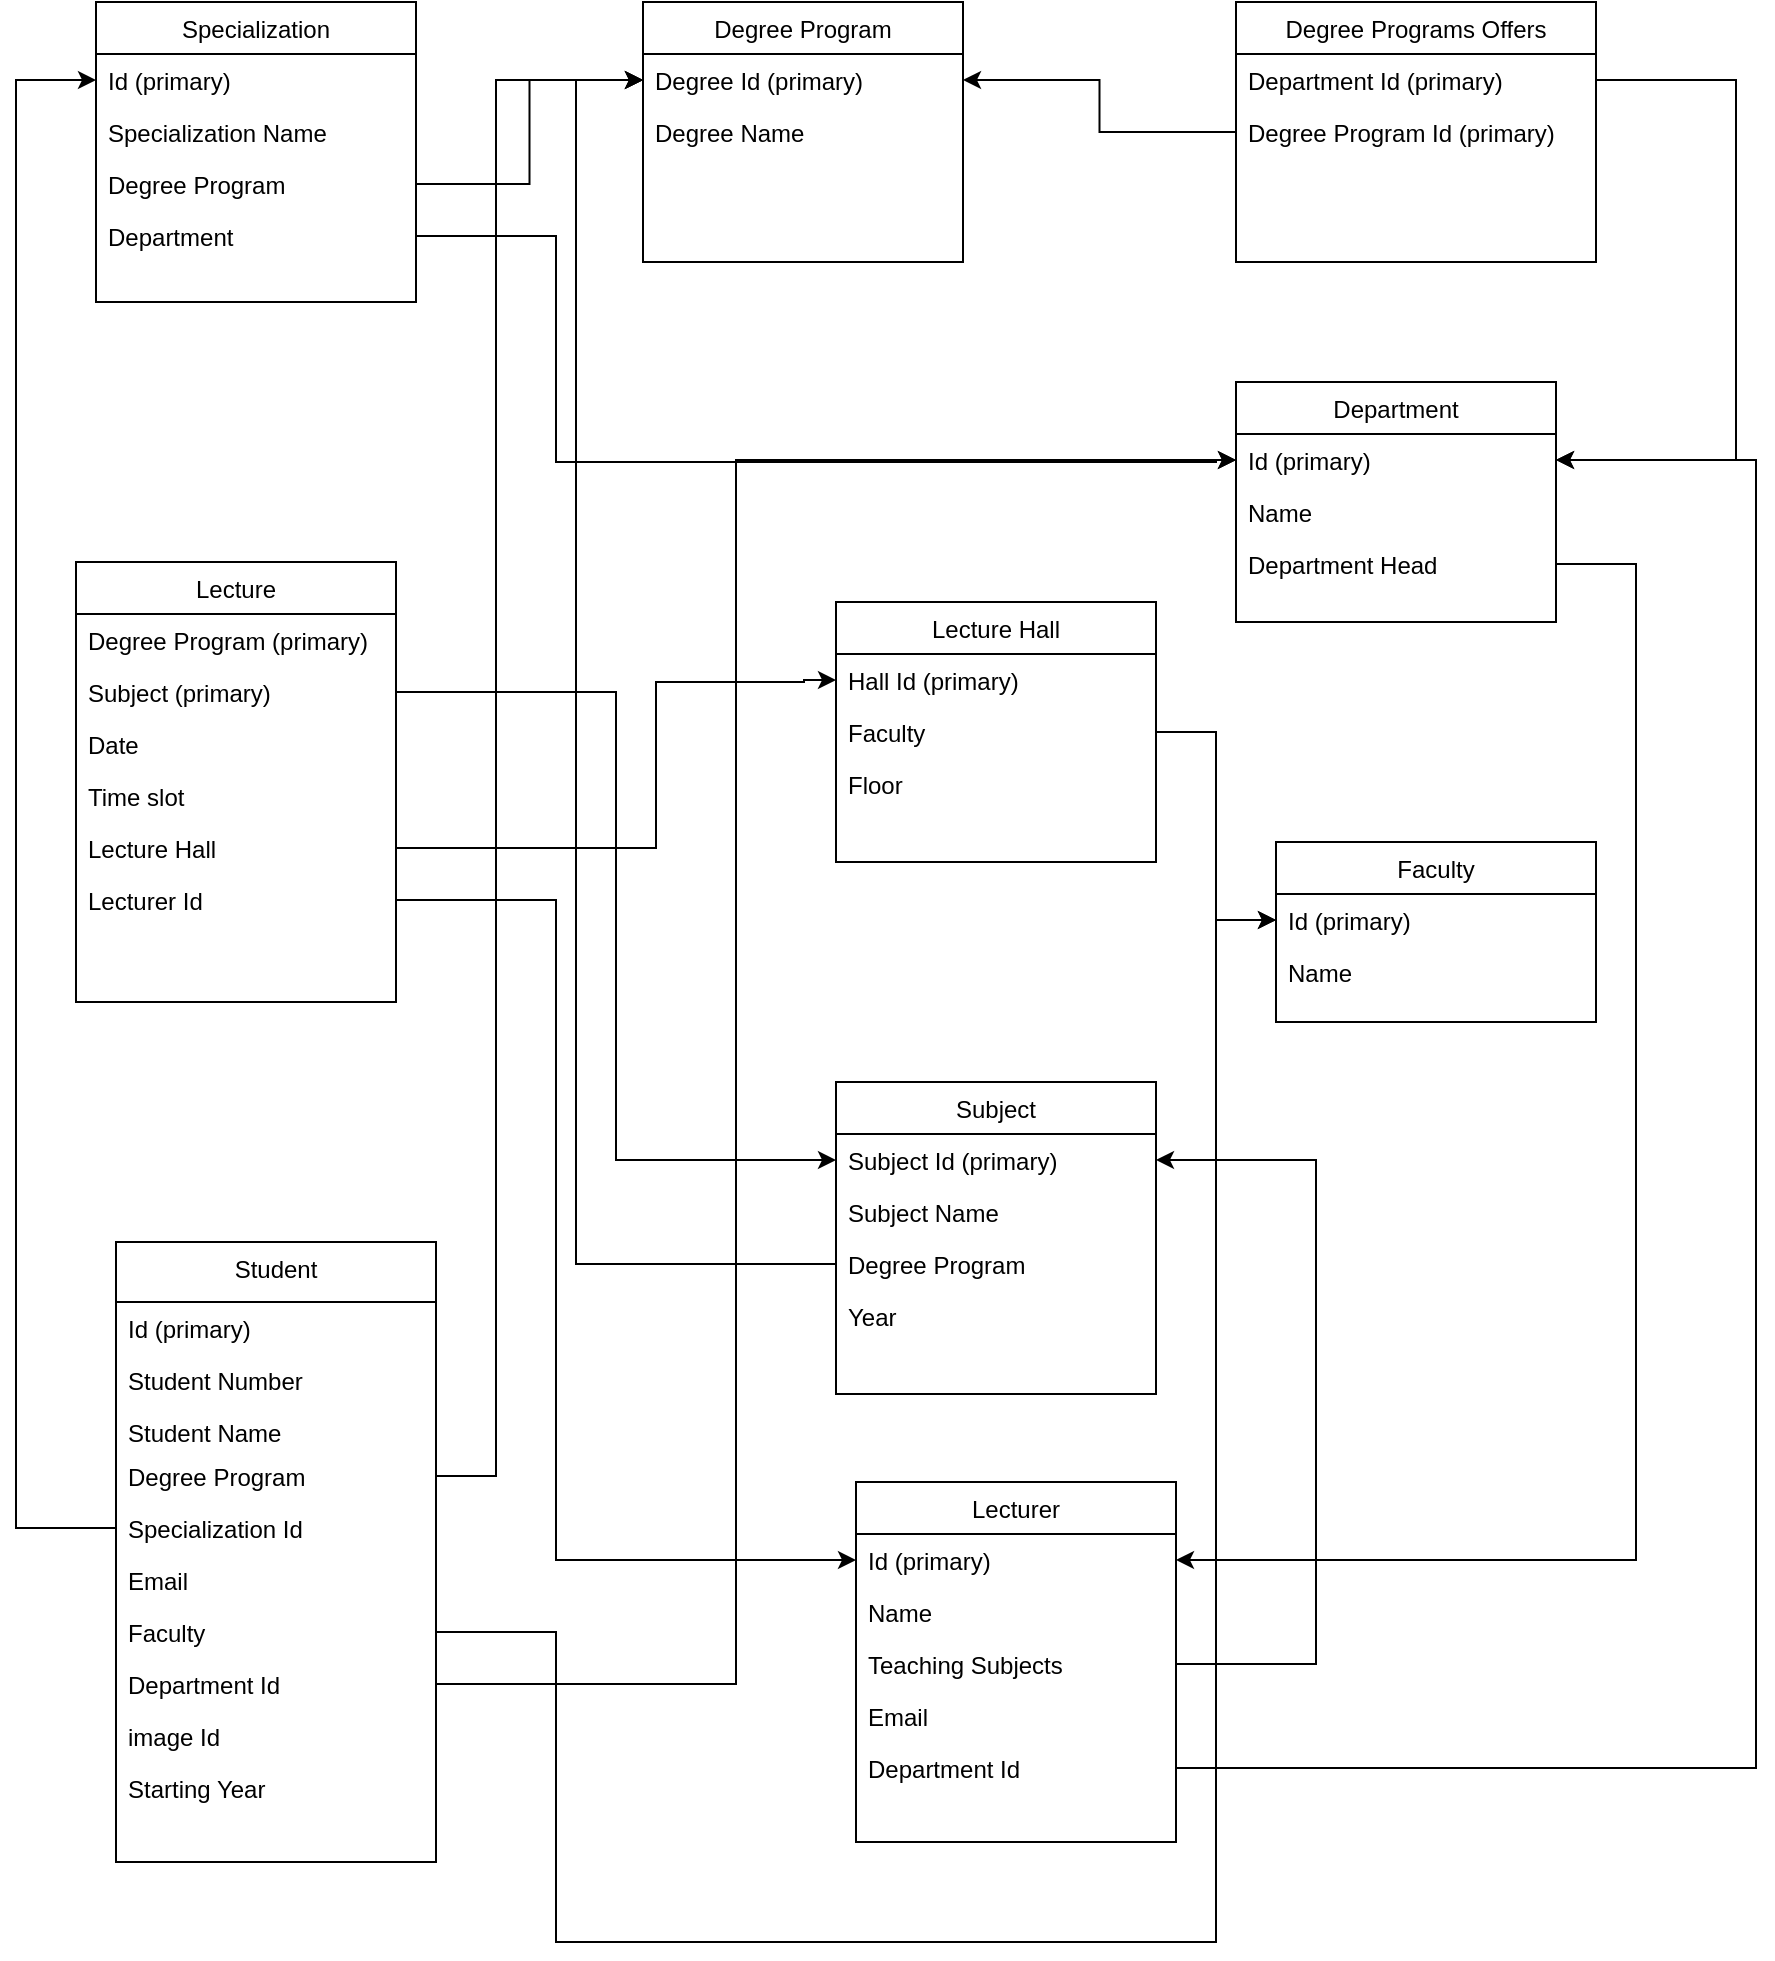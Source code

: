 <mxfile version="24.4.6" type="device">
  <diagram id="C5RBs43oDa-KdzZeNtuy" name="Page-1">
    <mxGraphModel dx="1195" dy="653" grid="1" gridSize="10" guides="1" tooltips="1" connect="1" arrows="1" fold="1" page="1" pageScale="1" pageWidth="827" pageHeight="1169" math="0" shadow="0">
      <root>
        <mxCell id="WIyWlLk6GJQsqaUBKTNV-0" />
        <mxCell id="WIyWlLk6GJQsqaUBKTNV-1" parent="WIyWlLk6GJQsqaUBKTNV-0" />
        <mxCell id="zkfFHV4jXpPFQw0GAbJ--6" value="Student" style="swimlane;fontStyle=0;align=center;verticalAlign=top;childLayout=stackLayout;horizontal=1;startSize=30;horizontalStack=0;resizeParent=1;resizeLast=0;collapsible=1;marginBottom=0;rounded=0;shadow=0;strokeWidth=1;" parent="WIyWlLk6GJQsqaUBKTNV-1" vertex="1">
          <mxGeometry x="70" y="640" width="160" height="310" as="geometry">
            <mxRectangle x="130" y="380" width="160" height="26" as="alternateBounds" />
          </mxGeometry>
        </mxCell>
        <mxCell id="rCNCq9WX9xybF6TwiC6T-4" value="Id (primary)" style="text;align=left;verticalAlign=top;spacingLeft=4;spacingRight=4;overflow=hidden;rotatable=0;points=[[0,0.5],[1,0.5]];portConstraint=eastwest;" vertex="1" parent="zkfFHV4jXpPFQw0GAbJ--6">
          <mxGeometry y="30" width="160" height="26" as="geometry" />
        </mxCell>
        <mxCell id="zkfFHV4jXpPFQw0GAbJ--7" value="Student Number" style="text;align=left;verticalAlign=top;spacingLeft=4;spacingRight=4;overflow=hidden;rotatable=0;points=[[0,0.5],[1,0.5]];portConstraint=eastwest;" parent="zkfFHV4jXpPFQw0GAbJ--6" vertex="1">
          <mxGeometry y="56" width="160" height="26" as="geometry" />
        </mxCell>
        <mxCell id="zkfFHV4jXpPFQw0GAbJ--8" value="Student Name" style="text;align=left;verticalAlign=top;spacingLeft=4;spacingRight=4;overflow=hidden;rotatable=0;points=[[0,0.5],[1,0.5]];portConstraint=eastwest;rounded=0;shadow=0;html=0;" parent="zkfFHV4jXpPFQw0GAbJ--6" vertex="1">
          <mxGeometry y="82" width="160" height="22" as="geometry" />
        </mxCell>
        <mxCell id="rCNCq9WX9xybF6TwiC6T-1" value="Degree Program" style="text;align=left;verticalAlign=top;spacingLeft=4;spacingRight=4;overflow=hidden;rotatable=0;points=[[0,0.5],[1,0.5]];portConstraint=eastwest;rounded=0;shadow=0;html=0;" vertex="1" parent="zkfFHV4jXpPFQw0GAbJ--6">
          <mxGeometry y="104" width="160" height="26" as="geometry" />
        </mxCell>
        <mxCell id="rCNCq9WX9xybF6TwiC6T-51" value="Specialization Id" style="text;align=left;verticalAlign=top;spacingLeft=4;spacingRight=4;overflow=hidden;rotatable=0;points=[[0,0.5],[1,0.5]];portConstraint=eastwest;rounded=0;shadow=0;html=0;" vertex="1" parent="zkfFHV4jXpPFQw0GAbJ--6">
          <mxGeometry y="130" width="160" height="26" as="geometry" />
        </mxCell>
        <mxCell id="rCNCq9WX9xybF6TwiC6T-2" value="Email" style="text;align=left;verticalAlign=top;spacingLeft=4;spacingRight=4;overflow=hidden;rotatable=0;points=[[0,0.5],[1,0.5]];portConstraint=eastwest;rounded=0;shadow=0;html=0;" vertex="1" parent="zkfFHV4jXpPFQw0GAbJ--6">
          <mxGeometry y="156" width="160" height="26" as="geometry" />
        </mxCell>
        <mxCell id="rCNCq9WX9xybF6TwiC6T-3" value="Faculty" style="text;align=left;verticalAlign=top;spacingLeft=4;spacingRight=4;overflow=hidden;rotatable=0;points=[[0,0.5],[1,0.5]];portConstraint=eastwest;rounded=0;shadow=0;html=0;" vertex="1" parent="zkfFHV4jXpPFQw0GAbJ--6">
          <mxGeometry y="182" width="160" height="26" as="geometry" />
        </mxCell>
        <mxCell id="rCNCq9WX9xybF6TwiC6T-27" value="Department Id" style="text;align=left;verticalAlign=top;spacingLeft=4;spacingRight=4;overflow=hidden;rotatable=0;points=[[0,0.5],[1,0.5]];portConstraint=eastwest;rounded=0;shadow=0;html=0;" vertex="1" parent="zkfFHV4jXpPFQw0GAbJ--6">
          <mxGeometry y="208" width="160" height="26" as="geometry" />
        </mxCell>
        <mxCell id="rCNCq9WX9xybF6TwiC6T-39" value="image Id" style="text;align=left;verticalAlign=top;spacingLeft=4;spacingRight=4;overflow=hidden;rotatable=0;points=[[0,0.5],[1,0.5]];portConstraint=eastwest;rounded=0;shadow=0;html=0;" vertex="1" parent="zkfFHV4jXpPFQw0GAbJ--6">
          <mxGeometry y="234" width="160" height="26" as="geometry" />
        </mxCell>
        <mxCell id="rCNCq9WX9xybF6TwiC6T-0" value="Starting Year" style="text;align=left;verticalAlign=top;spacingLeft=4;spacingRight=4;overflow=hidden;rotatable=0;points=[[0,0.5],[1,0.5]];portConstraint=eastwest;rounded=0;shadow=0;html=0;" vertex="1" parent="zkfFHV4jXpPFQw0GAbJ--6">
          <mxGeometry y="260" width="160" height="26" as="geometry" />
        </mxCell>
        <mxCell id="zkfFHV4jXpPFQw0GAbJ--13" value="Lecturer" style="swimlane;fontStyle=0;align=center;verticalAlign=top;childLayout=stackLayout;horizontal=1;startSize=26;horizontalStack=0;resizeParent=1;resizeLast=0;collapsible=1;marginBottom=0;rounded=0;shadow=0;strokeWidth=1;" parent="WIyWlLk6GJQsqaUBKTNV-1" vertex="1">
          <mxGeometry x="440" y="760" width="160" height="180" as="geometry">
            <mxRectangle x="340" y="380" width="170" height="26" as="alternateBounds" />
          </mxGeometry>
        </mxCell>
        <mxCell id="zkfFHV4jXpPFQw0GAbJ--14" value="Id (primary)" style="text;align=left;verticalAlign=top;spacingLeft=4;spacingRight=4;overflow=hidden;rotatable=0;points=[[0,0.5],[1,0.5]];portConstraint=eastwest;" parent="zkfFHV4jXpPFQw0GAbJ--13" vertex="1">
          <mxGeometry y="26" width="160" height="26" as="geometry" />
        </mxCell>
        <mxCell id="rCNCq9WX9xybF6TwiC6T-5" value="Name" style="text;align=left;verticalAlign=top;spacingLeft=4;spacingRight=4;overflow=hidden;rotatable=0;points=[[0,0.5],[1,0.5]];portConstraint=eastwest;" vertex="1" parent="zkfFHV4jXpPFQw0GAbJ--13">
          <mxGeometry y="52" width="160" height="26" as="geometry" />
        </mxCell>
        <mxCell id="rCNCq9WX9xybF6TwiC6T-6" value="Teaching Subjects" style="text;align=left;verticalAlign=top;spacingLeft=4;spacingRight=4;overflow=hidden;rotatable=0;points=[[0,0.5],[1,0.5]];portConstraint=eastwest;rounded=0;shadow=0;html=0;" vertex="1" parent="zkfFHV4jXpPFQw0GAbJ--13">
          <mxGeometry y="78" width="160" height="26" as="geometry" />
        </mxCell>
        <mxCell id="rCNCq9WX9xybF6TwiC6T-7" value="Email" style="text;align=left;verticalAlign=top;spacingLeft=4;spacingRight=4;overflow=hidden;rotatable=0;points=[[0,0.5],[1,0.5]];portConstraint=eastwest;" vertex="1" parent="zkfFHV4jXpPFQw0GAbJ--13">
          <mxGeometry y="104" width="160" height="26" as="geometry" />
        </mxCell>
        <mxCell id="rCNCq9WX9xybF6TwiC6T-8" value="Department Id" style="text;align=left;verticalAlign=top;spacingLeft=4;spacingRight=4;overflow=hidden;rotatable=0;points=[[0,0.5],[1,0.5]];portConstraint=eastwest;" vertex="1" parent="zkfFHV4jXpPFQw0GAbJ--13">
          <mxGeometry y="130" width="160" height="26" as="geometry" />
        </mxCell>
        <mxCell id="rCNCq9WX9xybF6TwiC6T-9" value="Department" style="swimlane;fontStyle=0;align=center;verticalAlign=top;childLayout=stackLayout;horizontal=1;startSize=26;horizontalStack=0;resizeParent=1;resizeLast=0;collapsible=1;marginBottom=0;rounded=0;shadow=0;strokeWidth=1;" vertex="1" parent="WIyWlLk6GJQsqaUBKTNV-1">
          <mxGeometry x="630" y="210" width="160" height="120" as="geometry">
            <mxRectangle x="340" y="380" width="170" height="26" as="alternateBounds" />
          </mxGeometry>
        </mxCell>
        <mxCell id="rCNCq9WX9xybF6TwiC6T-10" value="Id (primary)" style="text;align=left;verticalAlign=top;spacingLeft=4;spacingRight=4;overflow=hidden;rotatable=0;points=[[0,0.5],[1,0.5]];portConstraint=eastwest;" vertex="1" parent="rCNCq9WX9xybF6TwiC6T-9">
          <mxGeometry y="26" width="160" height="26" as="geometry" />
        </mxCell>
        <mxCell id="rCNCq9WX9xybF6TwiC6T-11" value="Name" style="text;align=left;verticalAlign=top;spacingLeft=4;spacingRight=4;overflow=hidden;rotatable=0;points=[[0,0.5],[1,0.5]];portConstraint=eastwest;" vertex="1" parent="rCNCq9WX9xybF6TwiC6T-9">
          <mxGeometry y="52" width="160" height="26" as="geometry" />
        </mxCell>
        <mxCell id="rCNCq9WX9xybF6TwiC6T-13" value="Department Head" style="text;align=left;verticalAlign=top;spacingLeft=4;spacingRight=4;overflow=hidden;rotatable=0;points=[[0,0.5],[1,0.5]];portConstraint=eastwest;" vertex="1" parent="rCNCq9WX9xybF6TwiC6T-9">
          <mxGeometry y="78" width="160" height="26" as="geometry" />
        </mxCell>
        <mxCell id="rCNCq9WX9xybF6TwiC6T-15" value="Lecture" style="swimlane;fontStyle=0;align=center;verticalAlign=top;childLayout=stackLayout;horizontal=1;startSize=26;horizontalStack=0;resizeParent=1;resizeLast=0;collapsible=1;marginBottom=0;rounded=0;shadow=0;strokeWidth=1;" vertex="1" parent="WIyWlLk6GJQsqaUBKTNV-1">
          <mxGeometry x="50" y="300" width="160" height="220" as="geometry">
            <mxRectangle x="50" y="300" width="170" height="26" as="alternateBounds" />
          </mxGeometry>
        </mxCell>
        <mxCell id="rCNCq9WX9xybF6TwiC6T-32" value="Degree Program (primary)" style="text;align=left;verticalAlign=top;spacingLeft=4;spacingRight=4;overflow=hidden;rotatable=0;points=[[0,0.5],[1,0.5]];portConstraint=eastwest;" vertex="1" parent="rCNCq9WX9xybF6TwiC6T-15">
          <mxGeometry y="26" width="160" height="26" as="geometry" />
        </mxCell>
        <mxCell id="rCNCq9WX9xybF6TwiC6T-33" value="Subject (primary)" style="text;align=left;verticalAlign=top;spacingLeft=4;spacingRight=4;overflow=hidden;rotatable=0;points=[[0,0.5],[1,0.5]];portConstraint=eastwest;" vertex="1" parent="rCNCq9WX9xybF6TwiC6T-15">
          <mxGeometry y="52" width="160" height="26" as="geometry" />
        </mxCell>
        <mxCell id="rCNCq9WX9xybF6TwiC6T-17" value="Date" style="text;align=left;verticalAlign=top;spacingLeft=4;spacingRight=4;overflow=hidden;rotatable=0;points=[[0,0.5],[1,0.5]];portConstraint=eastwest;" vertex="1" parent="rCNCq9WX9xybF6TwiC6T-15">
          <mxGeometry y="78" width="160" height="26" as="geometry" />
        </mxCell>
        <mxCell id="rCNCq9WX9xybF6TwiC6T-18" value="Time slot" style="text;align=left;verticalAlign=top;spacingLeft=4;spacingRight=4;overflow=hidden;rotatable=0;points=[[0,0.5],[1,0.5]];portConstraint=eastwest;rounded=0;shadow=0;html=0;" vertex="1" parent="rCNCq9WX9xybF6TwiC6T-15">
          <mxGeometry y="104" width="160" height="26" as="geometry" />
        </mxCell>
        <mxCell id="rCNCq9WX9xybF6TwiC6T-19" value="Lecture Hall" style="text;align=left;verticalAlign=top;spacingLeft=4;spacingRight=4;overflow=hidden;rotatable=0;points=[[0,0.5],[1,0.5]];portConstraint=eastwest;" vertex="1" parent="rCNCq9WX9xybF6TwiC6T-15">
          <mxGeometry y="130" width="160" height="26" as="geometry" />
        </mxCell>
        <mxCell id="rCNCq9WX9xybF6TwiC6T-20" value="Lecturer Id" style="text;align=left;verticalAlign=top;spacingLeft=4;spacingRight=4;overflow=hidden;rotatable=0;points=[[0,0.5],[1,0.5]];portConstraint=eastwest;" vertex="1" parent="rCNCq9WX9xybF6TwiC6T-15">
          <mxGeometry y="156" width="160" height="26" as="geometry" />
        </mxCell>
        <mxCell id="rCNCq9WX9xybF6TwiC6T-21" value="Lecture Hall" style="swimlane;fontStyle=0;align=center;verticalAlign=top;childLayout=stackLayout;horizontal=1;startSize=26;horizontalStack=0;resizeParent=1;resizeLast=0;collapsible=1;marginBottom=0;rounded=0;shadow=0;strokeWidth=1;" vertex="1" parent="WIyWlLk6GJQsqaUBKTNV-1">
          <mxGeometry x="430" y="320" width="160" height="130" as="geometry">
            <mxRectangle x="340" y="380" width="170" height="26" as="alternateBounds" />
          </mxGeometry>
        </mxCell>
        <mxCell id="rCNCq9WX9xybF6TwiC6T-22" value="Hall Id (primary)" style="text;align=left;verticalAlign=top;spacingLeft=4;spacingRight=4;overflow=hidden;rotatable=0;points=[[0,0.5],[1,0.5]];portConstraint=eastwest;" vertex="1" parent="rCNCq9WX9xybF6TwiC6T-21">
          <mxGeometry y="26" width="160" height="26" as="geometry" />
        </mxCell>
        <mxCell id="rCNCq9WX9xybF6TwiC6T-23" value="Faculty" style="text;align=left;verticalAlign=top;spacingLeft=4;spacingRight=4;overflow=hidden;rotatable=0;points=[[0,0.5],[1,0.5]];portConstraint=eastwest;" vertex="1" parent="rCNCq9WX9xybF6TwiC6T-21">
          <mxGeometry y="52" width="160" height="26" as="geometry" />
        </mxCell>
        <mxCell id="rCNCq9WX9xybF6TwiC6T-24" value="Floor" style="text;align=left;verticalAlign=top;spacingLeft=4;spacingRight=4;overflow=hidden;rotatable=0;points=[[0,0.5],[1,0.5]];portConstraint=eastwest;rounded=0;shadow=0;html=0;" vertex="1" parent="rCNCq9WX9xybF6TwiC6T-21">
          <mxGeometry y="78" width="160" height="26" as="geometry" />
        </mxCell>
        <mxCell id="rCNCq9WX9xybF6TwiC6T-28" value="Faculty" style="swimlane;fontStyle=0;align=center;verticalAlign=top;childLayout=stackLayout;horizontal=1;startSize=26;horizontalStack=0;resizeParent=1;resizeLast=0;collapsible=1;marginBottom=0;rounded=0;shadow=0;strokeWidth=1;" vertex="1" parent="WIyWlLk6GJQsqaUBKTNV-1">
          <mxGeometry x="650" y="440" width="160" height="90" as="geometry">
            <mxRectangle x="340" y="380" width="170" height="26" as="alternateBounds" />
          </mxGeometry>
        </mxCell>
        <mxCell id="rCNCq9WX9xybF6TwiC6T-29" value="Id (primary)" style="text;align=left;verticalAlign=top;spacingLeft=4;spacingRight=4;overflow=hidden;rotatable=0;points=[[0,0.5],[1,0.5]];portConstraint=eastwest;" vertex="1" parent="rCNCq9WX9xybF6TwiC6T-28">
          <mxGeometry y="26" width="160" height="26" as="geometry" />
        </mxCell>
        <mxCell id="rCNCq9WX9xybF6TwiC6T-30" value="Name" style="text;align=left;verticalAlign=top;spacingLeft=4;spacingRight=4;overflow=hidden;rotatable=0;points=[[0,0.5],[1,0.5]];portConstraint=eastwest;" vertex="1" parent="rCNCq9WX9xybF6TwiC6T-28">
          <mxGeometry y="52" width="160" height="26" as="geometry" />
        </mxCell>
        <mxCell id="rCNCq9WX9xybF6TwiC6T-34" value="Subject" style="swimlane;fontStyle=0;align=center;verticalAlign=top;childLayout=stackLayout;horizontal=1;startSize=26;horizontalStack=0;resizeParent=1;resizeLast=0;collapsible=1;marginBottom=0;rounded=0;shadow=0;strokeWidth=1;" vertex="1" parent="WIyWlLk6GJQsqaUBKTNV-1">
          <mxGeometry x="430" y="560" width="160" height="156" as="geometry">
            <mxRectangle x="340" y="380" width="170" height="26" as="alternateBounds" />
          </mxGeometry>
        </mxCell>
        <mxCell id="rCNCq9WX9xybF6TwiC6T-35" value="Subject Id (primary)" style="text;align=left;verticalAlign=top;spacingLeft=4;spacingRight=4;overflow=hidden;rotatable=0;points=[[0,0.5],[1,0.5]];portConstraint=eastwest;" vertex="1" parent="rCNCq9WX9xybF6TwiC6T-34">
          <mxGeometry y="26" width="160" height="26" as="geometry" />
        </mxCell>
        <mxCell id="rCNCq9WX9xybF6TwiC6T-36" value="Subject Name" style="text;align=left;verticalAlign=top;spacingLeft=4;spacingRight=4;overflow=hidden;rotatable=0;points=[[0,0.5],[1,0.5]];portConstraint=eastwest;" vertex="1" parent="rCNCq9WX9xybF6TwiC6T-34">
          <mxGeometry y="52" width="160" height="26" as="geometry" />
        </mxCell>
        <mxCell id="rCNCq9WX9xybF6TwiC6T-37" value="Degree Program" style="text;align=left;verticalAlign=top;spacingLeft=4;spacingRight=4;overflow=hidden;rotatable=0;points=[[0,0.5],[1,0.5]];portConstraint=eastwest;" vertex="1" parent="rCNCq9WX9xybF6TwiC6T-34">
          <mxGeometry y="78" width="160" height="26" as="geometry" />
        </mxCell>
        <mxCell id="rCNCq9WX9xybF6TwiC6T-38" value="Year" style="text;align=left;verticalAlign=top;spacingLeft=4;spacingRight=4;overflow=hidden;rotatable=0;points=[[0,0.5],[1,0.5]];portConstraint=eastwest;" vertex="1" parent="rCNCq9WX9xybF6TwiC6T-34">
          <mxGeometry y="104" width="160" height="26" as="geometry" />
        </mxCell>
        <mxCell id="rCNCq9WX9xybF6TwiC6T-41" value="Degree Program" style="swimlane;fontStyle=0;align=center;verticalAlign=top;childLayout=stackLayout;horizontal=1;startSize=26;horizontalStack=0;resizeParent=1;resizeLast=0;collapsible=1;marginBottom=0;rounded=0;shadow=0;strokeWidth=1;" vertex="1" parent="WIyWlLk6GJQsqaUBKTNV-1">
          <mxGeometry x="333.5" y="20" width="160" height="130" as="geometry">
            <mxRectangle x="340" y="380" width="170" height="26" as="alternateBounds" />
          </mxGeometry>
        </mxCell>
        <mxCell id="rCNCq9WX9xybF6TwiC6T-42" value="Degree Id (primary)" style="text;align=left;verticalAlign=top;spacingLeft=4;spacingRight=4;overflow=hidden;rotatable=0;points=[[0,0.5],[1,0.5]];portConstraint=eastwest;" vertex="1" parent="rCNCq9WX9xybF6TwiC6T-41">
          <mxGeometry y="26" width="160" height="26" as="geometry" />
        </mxCell>
        <mxCell id="rCNCq9WX9xybF6TwiC6T-43" value="Degree Name" style="text;align=left;verticalAlign=top;spacingLeft=4;spacingRight=4;overflow=hidden;rotatable=0;points=[[0,0.5],[1,0.5]];portConstraint=eastwest;" vertex="1" parent="rCNCq9WX9xybF6TwiC6T-41">
          <mxGeometry y="52" width="160" height="26" as="geometry" />
        </mxCell>
        <mxCell id="rCNCq9WX9xybF6TwiC6T-46" value="Specialization" style="swimlane;fontStyle=0;align=center;verticalAlign=top;childLayout=stackLayout;horizontal=1;startSize=26;horizontalStack=0;resizeParent=1;resizeLast=0;collapsible=1;marginBottom=0;rounded=0;shadow=0;strokeWidth=1;" vertex="1" parent="WIyWlLk6GJQsqaUBKTNV-1">
          <mxGeometry x="60" y="20" width="160" height="150" as="geometry">
            <mxRectangle x="340" y="380" width="170" height="26" as="alternateBounds" />
          </mxGeometry>
        </mxCell>
        <mxCell id="rCNCq9WX9xybF6TwiC6T-47" value="Id (primary)" style="text;align=left;verticalAlign=top;spacingLeft=4;spacingRight=4;overflow=hidden;rotatable=0;points=[[0,0.5],[1,0.5]];portConstraint=eastwest;" vertex="1" parent="rCNCq9WX9xybF6TwiC6T-46">
          <mxGeometry y="26" width="160" height="26" as="geometry" />
        </mxCell>
        <mxCell id="rCNCq9WX9xybF6TwiC6T-49" value="Specialization Name" style="text;align=left;verticalAlign=top;spacingLeft=4;spacingRight=4;overflow=hidden;rotatable=0;points=[[0,0.5],[1,0.5]];portConstraint=eastwest;" vertex="1" parent="rCNCq9WX9xybF6TwiC6T-46">
          <mxGeometry y="52" width="160" height="26" as="geometry" />
        </mxCell>
        <mxCell id="rCNCq9WX9xybF6TwiC6T-48" value="Degree Program" style="text;align=left;verticalAlign=top;spacingLeft=4;spacingRight=4;overflow=hidden;rotatable=0;points=[[0,0.5],[1,0.5]];portConstraint=eastwest;" vertex="1" parent="rCNCq9WX9xybF6TwiC6T-46">
          <mxGeometry y="78" width="160" height="26" as="geometry" />
        </mxCell>
        <mxCell id="rCNCq9WX9xybF6TwiC6T-50" value="Department" style="text;align=left;verticalAlign=top;spacingLeft=4;spacingRight=4;overflow=hidden;rotatable=0;points=[[0,0.5],[1,0.5]];portConstraint=eastwest;" vertex="1" parent="rCNCq9WX9xybF6TwiC6T-46">
          <mxGeometry y="104" width="160" height="26" as="geometry" />
        </mxCell>
        <mxCell id="rCNCq9WX9xybF6TwiC6T-52" style="edgeStyle=orthogonalEdgeStyle;rounded=0;orthogonalLoop=1;jettySize=auto;html=1;exitX=0;exitY=0.5;exitDx=0;exitDy=0;entryX=0;entryY=0.5;entryDx=0;entryDy=0;" edge="1" parent="WIyWlLk6GJQsqaUBKTNV-1" source="rCNCq9WX9xybF6TwiC6T-51" target="rCNCq9WX9xybF6TwiC6T-47">
          <mxGeometry relative="1" as="geometry">
            <Array as="points">
              <mxPoint x="20" y="783" />
              <mxPoint x="20" y="59" />
            </Array>
          </mxGeometry>
        </mxCell>
        <mxCell id="rCNCq9WX9xybF6TwiC6T-54" style="edgeStyle=orthogonalEdgeStyle;rounded=0;orthogonalLoop=1;jettySize=auto;html=1;exitX=1;exitY=0.5;exitDx=0;exitDy=0;entryX=0;entryY=0.5;entryDx=0;entryDy=0;" edge="1" parent="WIyWlLk6GJQsqaUBKTNV-1" source="rCNCq9WX9xybF6TwiC6T-48" target="rCNCq9WX9xybF6TwiC6T-42">
          <mxGeometry relative="1" as="geometry" />
        </mxCell>
        <mxCell id="rCNCq9WX9xybF6TwiC6T-55" style="edgeStyle=orthogonalEdgeStyle;rounded=0;orthogonalLoop=1;jettySize=auto;html=1;exitX=1;exitY=0.5;exitDx=0;exitDy=0;entryX=0;entryY=0.5;entryDx=0;entryDy=0;" edge="1" parent="WIyWlLk6GJQsqaUBKTNV-1" source="rCNCq9WX9xybF6TwiC6T-50" target="rCNCq9WX9xybF6TwiC6T-10">
          <mxGeometry relative="1" as="geometry">
            <Array as="points">
              <mxPoint x="290" y="137" />
              <mxPoint x="290" y="250" />
              <mxPoint x="620" y="250" />
            </Array>
          </mxGeometry>
        </mxCell>
        <mxCell id="rCNCq9WX9xybF6TwiC6T-56" style="edgeStyle=orthogonalEdgeStyle;rounded=0;orthogonalLoop=1;jettySize=auto;html=1;exitX=1;exitY=0.5;exitDx=0;exitDy=0;" edge="1" parent="WIyWlLk6GJQsqaUBKTNV-1" source="rCNCq9WX9xybF6TwiC6T-23" target="rCNCq9WX9xybF6TwiC6T-29">
          <mxGeometry relative="1" as="geometry" />
        </mxCell>
        <mxCell id="rCNCq9WX9xybF6TwiC6T-57" style="edgeStyle=orthogonalEdgeStyle;rounded=0;orthogonalLoop=1;jettySize=auto;html=1;exitX=1;exitY=0.5;exitDx=0;exitDy=0;entryX=0;entryY=0.5;entryDx=0;entryDy=0;" edge="1" parent="WIyWlLk6GJQsqaUBKTNV-1" source="rCNCq9WX9xybF6TwiC6T-19" target="rCNCq9WX9xybF6TwiC6T-22">
          <mxGeometry relative="1" as="geometry">
            <Array as="points">
              <mxPoint x="340" y="443" />
              <mxPoint x="340" y="360" />
              <mxPoint x="414" y="360" />
            </Array>
          </mxGeometry>
        </mxCell>
        <mxCell id="rCNCq9WX9xybF6TwiC6T-58" style="edgeStyle=orthogonalEdgeStyle;rounded=0;orthogonalLoop=1;jettySize=auto;html=1;exitX=1;exitY=0.5;exitDx=0;exitDy=0;entryX=0;entryY=0.5;entryDx=0;entryDy=0;" edge="1" parent="WIyWlLk6GJQsqaUBKTNV-1" source="rCNCq9WX9xybF6TwiC6T-20" target="zkfFHV4jXpPFQw0GAbJ--14">
          <mxGeometry relative="1" as="geometry">
            <Array as="points">
              <mxPoint x="290" y="469" />
              <mxPoint x="290" y="799" />
            </Array>
          </mxGeometry>
        </mxCell>
        <mxCell id="rCNCq9WX9xybF6TwiC6T-60" style="edgeStyle=orthogonalEdgeStyle;rounded=0;orthogonalLoop=1;jettySize=auto;html=1;exitX=1;exitY=0.5;exitDx=0;exitDy=0;entryX=0;entryY=0.5;entryDx=0;entryDy=0;" edge="1" parent="WIyWlLk6GJQsqaUBKTNV-1" source="rCNCq9WX9xybF6TwiC6T-33" target="rCNCq9WX9xybF6TwiC6T-35">
          <mxGeometry relative="1" as="geometry">
            <Array as="points">
              <mxPoint x="320" y="365" />
              <mxPoint x="320" y="599" />
            </Array>
          </mxGeometry>
        </mxCell>
        <mxCell id="rCNCq9WX9xybF6TwiC6T-62" style="edgeStyle=orthogonalEdgeStyle;rounded=0;orthogonalLoop=1;jettySize=auto;html=1;entryX=0;entryY=0.5;entryDx=0;entryDy=0;exitX=1;exitY=0.5;exitDx=0;exitDy=0;" edge="1" parent="WIyWlLk6GJQsqaUBKTNV-1" source="rCNCq9WX9xybF6TwiC6T-3">
          <mxGeometry relative="1" as="geometry">
            <mxPoint x="240" y="835" as="sourcePoint" />
            <mxPoint x="650" y="479" as="targetPoint" />
            <Array as="points">
              <mxPoint x="290" y="835" />
              <mxPoint x="290" y="990" />
              <mxPoint x="620" y="990" />
              <mxPoint x="620" y="479" />
            </Array>
          </mxGeometry>
        </mxCell>
        <mxCell id="rCNCq9WX9xybF6TwiC6T-61" style="edgeStyle=orthogonalEdgeStyle;rounded=0;orthogonalLoop=1;jettySize=auto;html=1;entryX=0;entryY=0.5;entryDx=0;entryDy=0;" edge="1" parent="WIyWlLk6GJQsqaUBKTNV-1" target="rCNCq9WX9xybF6TwiC6T-42">
          <mxGeometry relative="1" as="geometry">
            <mxPoint x="320" y="59" as="targetPoint" />
            <mxPoint x="230" y="757" as="sourcePoint" />
            <Array as="points">
              <mxPoint x="260" y="757" />
              <mxPoint x="260" y="59" />
            </Array>
          </mxGeometry>
        </mxCell>
        <mxCell id="rCNCq9WX9xybF6TwiC6T-63" style="edgeStyle=orthogonalEdgeStyle;rounded=0;orthogonalLoop=1;jettySize=auto;html=1;exitX=1;exitY=0.5;exitDx=0;exitDy=0;entryX=0;entryY=0.5;entryDx=0;entryDy=0;" edge="1" parent="WIyWlLk6GJQsqaUBKTNV-1" source="rCNCq9WX9xybF6TwiC6T-27" target="rCNCq9WX9xybF6TwiC6T-10">
          <mxGeometry relative="1" as="geometry">
            <Array as="points">
              <mxPoint x="380" y="861" />
              <mxPoint x="380" y="249" />
            </Array>
          </mxGeometry>
        </mxCell>
        <mxCell id="rCNCq9WX9xybF6TwiC6T-67" style="edgeStyle=orthogonalEdgeStyle;rounded=0;orthogonalLoop=1;jettySize=auto;html=1;exitX=1;exitY=0.5;exitDx=0;exitDy=0;entryX=1;entryY=0.5;entryDx=0;entryDy=0;" edge="1" parent="WIyWlLk6GJQsqaUBKTNV-1" source="rCNCq9WX9xybF6TwiC6T-6" target="rCNCq9WX9xybF6TwiC6T-35">
          <mxGeometry relative="1" as="geometry">
            <Array as="points">
              <mxPoint x="670" y="851" />
              <mxPoint x="670" y="599" />
            </Array>
          </mxGeometry>
        </mxCell>
        <mxCell id="rCNCq9WX9xybF6TwiC6T-69" style="edgeStyle=orthogonalEdgeStyle;rounded=0;orthogonalLoop=1;jettySize=auto;html=1;exitX=1;exitY=0.5;exitDx=0;exitDy=0;entryX=1;entryY=0.5;entryDx=0;entryDy=0;" edge="1" parent="WIyWlLk6GJQsqaUBKTNV-1" source="rCNCq9WX9xybF6TwiC6T-8" target="rCNCq9WX9xybF6TwiC6T-10">
          <mxGeometry relative="1" as="geometry">
            <Array as="points">
              <mxPoint x="890" y="903" />
              <mxPoint x="890" y="249" />
            </Array>
          </mxGeometry>
        </mxCell>
        <mxCell id="rCNCq9WX9xybF6TwiC6T-71" style="edgeStyle=orthogonalEdgeStyle;rounded=0;orthogonalLoop=1;jettySize=auto;html=1;exitX=1;exitY=0.5;exitDx=0;exitDy=0;entryX=1;entryY=0.5;entryDx=0;entryDy=0;" edge="1" parent="WIyWlLk6GJQsqaUBKTNV-1" source="rCNCq9WX9xybF6TwiC6T-13" target="zkfFHV4jXpPFQw0GAbJ--14">
          <mxGeometry relative="1" as="geometry">
            <Array as="points">
              <mxPoint x="830" y="301" />
              <mxPoint x="830" y="799" />
            </Array>
          </mxGeometry>
        </mxCell>
        <mxCell id="rCNCq9WX9xybF6TwiC6T-72" style="edgeStyle=orthogonalEdgeStyle;rounded=0;orthogonalLoop=1;jettySize=auto;html=1;exitX=0;exitY=0.5;exitDx=0;exitDy=0;entryX=0;entryY=0.5;entryDx=0;entryDy=0;" edge="1" parent="WIyWlLk6GJQsqaUBKTNV-1" source="rCNCq9WX9xybF6TwiC6T-37" target="rCNCq9WX9xybF6TwiC6T-42">
          <mxGeometry relative="1" as="geometry">
            <Array as="points">
              <mxPoint x="300" y="651" />
              <mxPoint x="300" y="59" />
            </Array>
          </mxGeometry>
        </mxCell>
        <mxCell id="rCNCq9WX9xybF6TwiC6T-75" value="Degree Programs Offers" style="swimlane;fontStyle=0;align=center;verticalAlign=top;childLayout=stackLayout;horizontal=1;startSize=26;horizontalStack=0;resizeParent=1;resizeLast=0;collapsible=1;marginBottom=0;rounded=0;shadow=0;strokeWidth=1;" vertex="1" parent="WIyWlLk6GJQsqaUBKTNV-1">
          <mxGeometry x="630" y="20" width="180" height="130" as="geometry">
            <mxRectangle x="340" y="380" width="170" height="26" as="alternateBounds" />
          </mxGeometry>
        </mxCell>
        <mxCell id="rCNCq9WX9xybF6TwiC6T-76" value="Department Id (primary)" style="text;align=left;verticalAlign=top;spacingLeft=4;spacingRight=4;overflow=hidden;rotatable=0;points=[[0,0.5],[1,0.5]];portConstraint=eastwest;" vertex="1" parent="rCNCq9WX9xybF6TwiC6T-75">
          <mxGeometry y="26" width="180" height="26" as="geometry" />
        </mxCell>
        <mxCell id="rCNCq9WX9xybF6TwiC6T-80" value="Degree Program Id (primary)" style="text;align=left;verticalAlign=top;spacingLeft=4;spacingRight=4;overflow=hidden;rotatable=0;points=[[0,0.5],[1,0.5]];portConstraint=eastwest;" vertex="1" parent="rCNCq9WX9xybF6TwiC6T-75">
          <mxGeometry y="52" width="180" height="26" as="geometry" />
        </mxCell>
        <mxCell id="rCNCq9WX9xybF6TwiC6T-81" style="edgeStyle=orthogonalEdgeStyle;rounded=0;orthogonalLoop=1;jettySize=auto;html=1;exitX=1;exitY=0.5;exitDx=0;exitDy=0;entryX=1;entryY=0.5;entryDx=0;entryDy=0;" edge="1" parent="WIyWlLk6GJQsqaUBKTNV-1" source="rCNCq9WX9xybF6TwiC6T-76" target="rCNCq9WX9xybF6TwiC6T-10">
          <mxGeometry relative="1" as="geometry">
            <Array as="points">
              <mxPoint x="880" y="59" />
              <mxPoint x="880" y="249" />
            </Array>
          </mxGeometry>
        </mxCell>
        <mxCell id="rCNCq9WX9xybF6TwiC6T-82" style="edgeStyle=orthogonalEdgeStyle;rounded=0;orthogonalLoop=1;jettySize=auto;html=1;exitX=0;exitY=0.5;exitDx=0;exitDy=0;entryX=1;entryY=0.5;entryDx=0;entryDy=0;" edge="1" parent="WIyWlLk6GJQsqaUBKTNV-1" source="rCNCq9WX9xybF6TwiC6T-80" target="rCNCq9WX9xybF6TwiC6T-42">
          <mxGeometry relative="1" as="geometry" />
        </mxCell>
      </root>
    </mxGraphModel>
  </diagram>
</mxfile>
